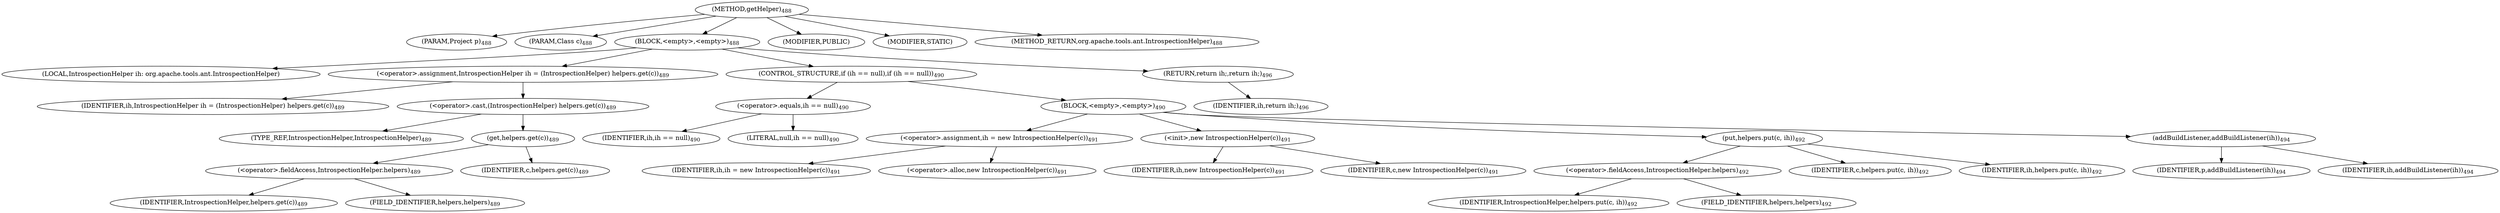digraph "getHelper" {  
"752" [label = <(METHOD,getHelper)<SUB>488</SUB>> ]
"753" [label = <(PARAM,Project p)<SUB>488</SUB>> ]
"754" [label = <(PARAM,Class c)<SUB>488</SUB>> ]
"755" [label = <(BLOCK,&lt;empty&gt;,&lt;empty&gt;)<SUB>488</SUB>> ]
"19" [label = <(LOCAL,IntrospectionHelper ih: org.apache.tools.ant.IntrospectionHelper)> ]
"756" [label = <(&lt;operator&gt;.assignment,IntrospectionHelper ih = (IntrospectionHelper) helpers.get(c))<SUB>489</SUB>> ]
"757" [label = <(IDENTIFIER,ih,IntrospectionHelper ih = (IntrospectionHelper) helpers.get(c))<SUB>489</SUB>> ]
"758" [label = <(&lt;operator&gt;.cast,(IntrospectionHelper) helpers.get(c))<SUB>489</SUB>> ]
"759" [label = <(TYPE_REF,IntrospectionHelper,IntrospectionHelper)<SUB>489</SUB>> ]
"760" [label = <(get,helpers.get(c))<SUB>489</SUB>> ]
"761" [label = <(&lt;operator&gt;.fieldAccess,IntrospectionHelper.helpers)<SUB>489</SUB>> ]
"762" [label = <(IDENTIFIER,IntrospectionHelper,helpers.get(c))<SUB>489</SUB>> ]
"763" [label = <(FIELD_IDENTIFIER,helpers,helpers)<SUB>489</SUB>> ]
"764" [label = <(IDENTIFIER,c,helpers.get(c))<SUB>489</SUB>> ]
"765" [label = <(CONTROL_STRUCTURE,if (ih == null),if (ih == null))<SUB>490</SUB>> ]
"766" [label = <(&lt;operator&gt;.equals,ih == null)<SUB>490</SUB>> ]
"767" [label = <(IDENTIFIER,ih,ih == null)<SUB>490</SUB>> ]
"768" [label = <(LITERAL,null,ih == null)<SUB>490</SUB>> ]
"769" [label = <(BLOCK,&lt;empty&gt;,&lt;empty&gt;)<SUB>490</SUB>> ]
"770" [label = <(&lt;operator&gt;.assignment,ih = new IntrospectionHelper(c))<SUB>491</SUB>> ]
"771" [label = <(IDENTIFIER,ih,ih = new IntrospectionHelper(c))<SUB>491</SUB>> ]
"772" [label = <(&lt;operator&gt;.alloc,new IntrospectionHelper(c))<SUB>491</SUB>> ]
"773" [label = <(&lt;init&gt;,new IntrospectionHelper(c))<SUB>491</SUB>> ]
"18" [label = <(IDENTIFIER,ih,new IntrospectionHelper(c))<SUB>491</SUB>> ]
"774" [label = <(IDENTIFIER,c,new IntrospectionHelper(c))<SUB>491</SUB>> ]
"775" [label = <(put,helpers.put(c, ih))<SUB>492</SUB>> ]
"776" [label = <(&lt;operator&gt;.fieldAccess,IntrospectionHelper.helpers)<SUB>492</SUB>> ]
"777" [label = <(IDENTIFIER,IntrospectionHelper,helpers.put(c, ih))<SUB>492</SUB>> ]
"778" [label = <(FIELD_IDENTIFIER,helpers,helpers)<SUB>492</SUB>> ]
"779" [label = <(IDENTIFIER,c,helpers.put(c, ih))<SUB>492</SUB>> ]
"780" [label = <(IDENTIFIER,ih,helpers.put(c, ih))<SUB>492</SUB>> ]
"781" [label = <(addBuildListener,addBuildListener(ih))<SUB>494</SUB>> ]
"782" [label = <(IDENTIFIER,p,addBuildListener(ih))<SUB>494</SUB>> ]
"783" [label = <(IDENTIFIER,ih,addBuildListener(ih))<SUB>494</SUB>> ]
"784" [label = <(RETURN,return ih;,return ih;)<SUB>496</SUB>> ]
"785" [label = <(IDENTIFIER,ih,return ih;)<SUB>496</SUB>> ]
"786" [label = <(MODIFIER,PUBLIC)> ]
"787" [label = <(MODIFIER,STATIC)> ]
"788" [label = <(METHOD_RETURN,org.apache.tools.ant.IntrospectionHelper)<SUB>488</SUB>> ]
  "752" -> "753" 
  "752" -> "754" 
  "752" -> "755" 
  "752" -> "786" 
  "752" -> "787" 
  "752" -> "788" 
  "755" -> "19" 
  "755" -> "756" 
  "755" -> "765" 
  "755" -> "784" 
  "756" -> "757" 
  "756" -> "758" 
  "758" -> "759" 
  "758" -> "760" 
  "760" -> "761" 
  "760" -> "764" 
  "761" -> "762" 
  "761" -> "763" 
  "765" -> "766" 
  "765" -> "769" 
  "766" -> "767" 
  "766" -> "768" 
  "769" -> "770" 
  "769" -> "773" 
  "769" -> "775" 
  "769" -> "781" 
  "770" -> "771" 
  "770" -> "772" 
  "773" -> "18" 
  "773" -> "774" 
  "775" -> "776" 
  "775" -> "779" 
  "775" -> "780" 
  "776" -> "777" 
  "776" -> "778" 
  "781" -> "782" 
  "781" -> "783" 
  "784" -> "785" 
}
